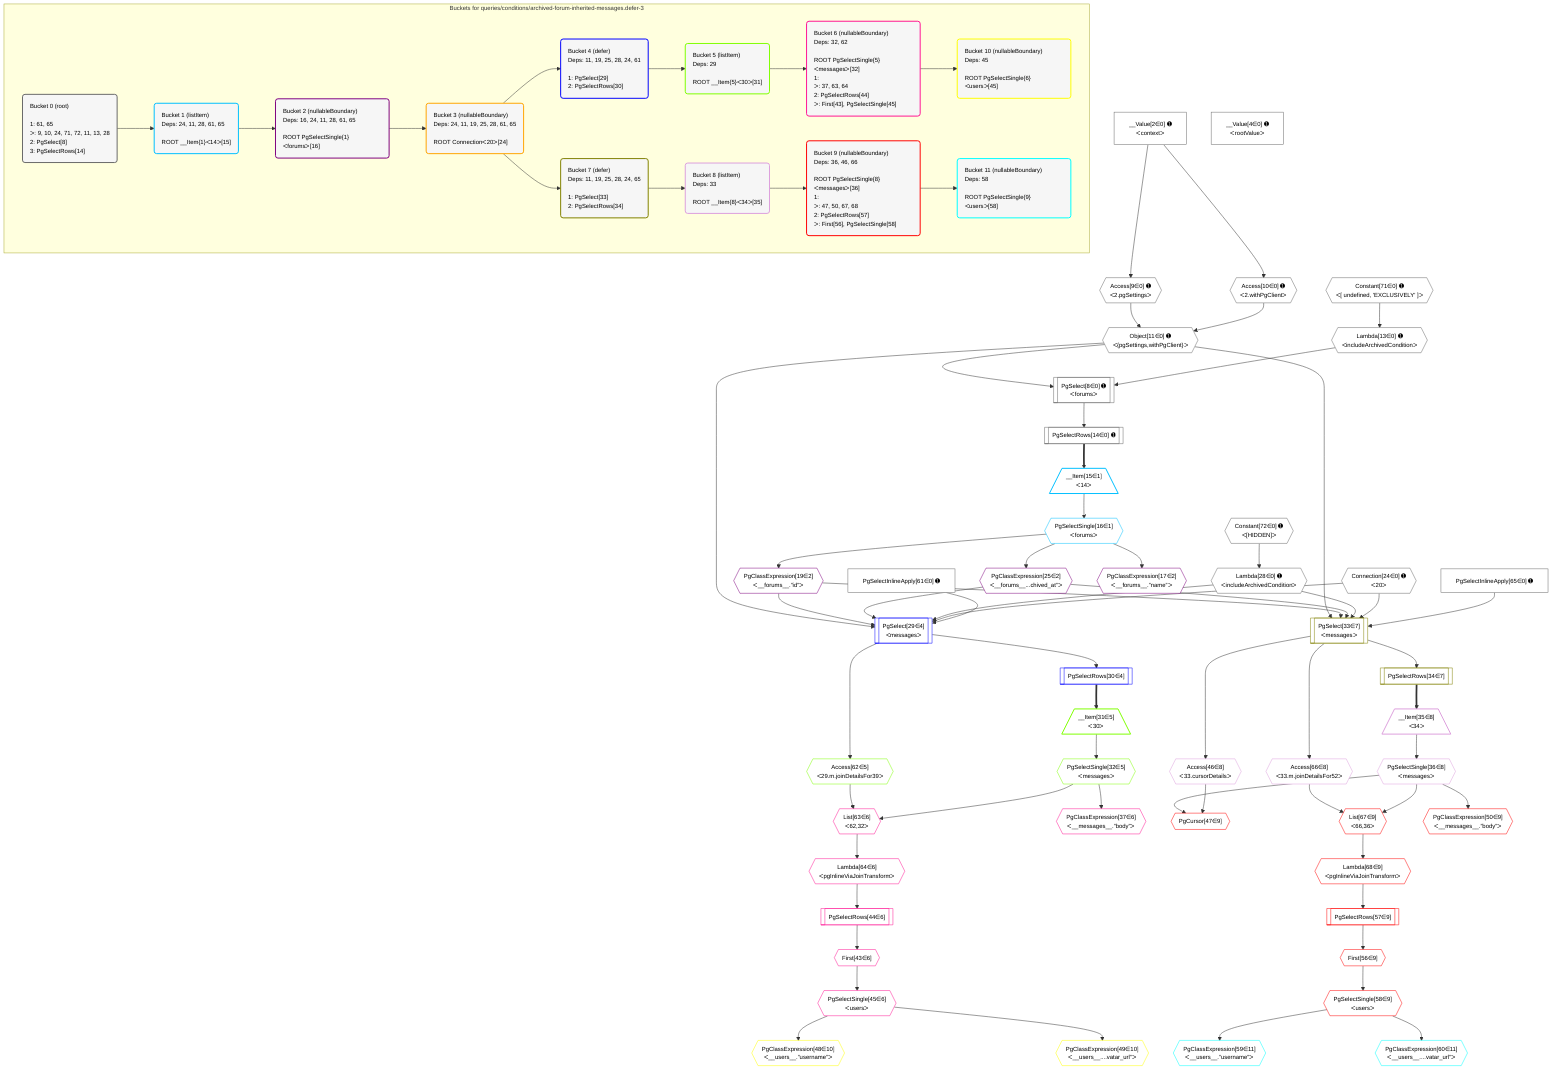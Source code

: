 %%{init: {'themeVariables': { 'fontSize': '12px'}}}%%
graph TD
    classDef path fill:#eee,stroke:#000,color:#000
    classDef plan fill:#fff,stroke-width:1px,color:#000
    classDef itemplan fill:#fff,stroke-width:2px,color:#000
    classDef unbatchedplan fill:#dff,stroke-width:1px,color:#000
    classDef sideeffectplan fill:#fcc,stroke-width:2px,color:#000
    classDef bucket fill:#f6f6f6,color:#000,stroke-width:2px,text-align:left


    %% plan dependencies
    PgSelect8[["PgSelect[8∈0] ➊<br />ᐸforumsᐳ"]]:::plan
    Object11{{"Object[11∈0] ➊<br />ᐸ{pgSettings,withPgClient}ᐳ"}}:::plan
    Lambda13{{"Lambda[13∈0] ➊<br />ᐸincludeArchivedConditionᐳ"}}:::plan
    Object11 & Lambda13 --> PgSelect8
    Access9{{"Access[9∈0] ➊<br />ᐸ2.pgSettingsᐳ"}}:::plan
    Access10{{"Access[10∈0] ➊<br />ᐸ2.withPgClientᐳ"}}:::plan
    Access9 & Access10 --> Object11
    __Value2["__Value[2∈0] ➊<br />ᐸcontextᐳ"]:::plan
    __Value2 --> Access9
    __Value2 --> Access10
    Constant71{{"Constant[71∈0] ➊<br />ᐸ[ undefined, 'EXCLUSIVELY' ]ᐳ"}}:::plan
    Constant71 --> Lambda13
    PgSelectRows14[["PgSelectRows[14∈0] ➊"]]:::plan
    PgSelect8 --> PgSelectRows14
    Lambda28{{"Lambda[28∈0] ➊<br />ᐸincludeArchivedConditionᐳ"}}:::plan
    Constant72{{"Constant[72∈0] ➊<br />ᐸ[HIDDEN]ᐳ"}}:::plan
    Constant72 --> Lambda28
    __Value4["__Value[4∈0] ➊<br />ᐸrootValueᐳ"]:::plan
    Connection24{{"Connection[24∈0] ➊<br />ᐸ20ᐳ"}}:::plan
    PgSelectInlineApply61["PgSelectInlineApply[61∈0] ➊"]:::plan
    PgSelectInlineApply65["PgSelectInlineApply[65∈0] ➊"]:::plan
    __Item15[/"__Item[15∈1]<br />ᐸ14ᐳ"\]:::itemplan
    PgSelectRows14 ==> __Item15
    PgSelectSingle16{{"PgSelectSingle[16∈1]<br />ᐸforumsᐳ"}}:::plan
    __Item15 --> PgSelectSingle16
    PgClassExpression17{{"PgClassExpression[17∈2]<br />ᐸ__forums__.”name”ᐳ"}}:::plan
    PgSelectSingle16 --> PgClassExpression17
    PgClassExpression19{{"PgClassExpression[19∈2]<br />ᐸ__forums__.”id”ᐳ"}}:::plan
    PgSelectSingle16 --> PgClassExpression19
    PgClassExpression25{{"PgClassExpression[25∈2]<br />ᐸ__forums__...chived_at”ᐳ"}}:::plan
    PgSelectSingle16 --> PgClassExpression25
    PgSelect29[["PgSelect[29∈4]<br />ᐸmessagesᐳ"]]:::plan
    Object11 & PgClassExpression19 & PgClassExpression25 & Lambda28 & Connection24 & PgSelectInlineApply61 --> PgSelect29
    PgSelectRows30[["PgSelectRows[30∈4]"]]:::plan
    PgSelect29 --> PgSelectRows30
    __Item31[/"__Item[31∈5]<br />ᐸ30ᐳ"\]:::itemplan
    PgSelectRows30 ==> __Item31
    PgSelectSingle32{{"PgSelectSingle[32∈5]<br />ᐸmessagesᐳ"}}:::plan
    __Item31 --> PgSelectSingle32
    Access62{{"Access[62∈5]<br />ᐸ29.m.joinDetailsFor39ᐳ"}}:::plan
    PgSelect29 --> Access62
    List63{{"List[63∈6]<br />ᐸ62,32ᐳ"}}:::plan
    Access62 & PgSelectSingle32 --> List63
    PgClassExpression37{{"PgClassExpression[37∈6]<br />ᐸ__messages__.”body”ᐳ"}}:::plan
    PgSelectSingle32 --> PgClassExpression37
    First43{{"First[43∈6]"}}:::plan
    PgSelectRows44[["PgSelectRows[44∈6]"]]:::plan
    PgSelectRows44 --> First43
    Lambda64{{"Lambda[64∈6]<br />ᐸpgInlineViaJoinTransformᐳ"}}:::plan
    Lambda64 --> PgSelectRows44
    PgSelectSingle45{{"PgSelectSingle[45∈6]<br />ᐸusersᐳ"}}:::plan
    First43 --> PgSelectSingle45
    List63 --> Lambda64
    PgClassExpression48{{"PgClassExpression[48∈10]<br />ᐸ__users__.”username”ᐳ"}}:::plan
    PgSelectSingle45 --> PgClassExpression48
    PgClassExpression49{{"PgClassExpression[49∈10]<br />ᐸ__users__....vatar_url”ᐳ"}}:::plan
    PgSelectSingle45 --> PgClassExpression49
    PgSelect33[["PgSelect[33∈7]<br />ᐸmessagesᐳ"]]:::plan
    Object11 & PgClassExpression19 & PgClassExpression25 & Lambda28 & Connection24 & PgSelectInlineApply65 --> PgSelect33
    PgSelectRows34[["PgSelectRows[34∈7]"]]:::plan
    PgSelect33 --> PgSelectRows34
    __Item35[/"__Item[35∈8]<br />ᐸ34ᐳ"\]:::itemplan
    PgSelectRows34 ==> __Item35
    PgSelectSingle36{{"PgSelectSingle[36∈8]<br />ᐸmessagesᐳ"}}:::plan
    __Item35 --> PgSelectSingle36
    Access46{{"Access[46∈8]<br />ᐸ33.cursorDetailsᐳ"}}:::plan
    PgSelect33 --> Access46
    Access66{{"Access[66∈8]<br />ᐸ33.m.joinDetailsFor52ᐳ"}}:::plan
    PgSelect33 --> Access66
    PgCursor47{{"PgCursor[47∈9]"}}:::plan
    PgSelectSingle36 & Access46 --> PgCursor47
    List67{{"List[67∈9]<br />ᐸ66,36ᐳ"}}:::plan
    Access66 & PgSelectSingle36 --> List67
    PgClassExpression50{{"PgClassExpression[50∈9]<br />ᐸ__messages__.”body”ᐳ"}}:::plan
    PgSelectSingle36 --> PgClassExpression50
    First56{{"First[56∈9]"}}:::plan
    PgSelectRows57[["PgSelectRows[57∈9]"]]:::plan
    PgSelectRows57 --> First56
    Lambda68{{"Lambda[68∈9]<br />ᐸpgInlineViaJoinTransformᐳ"}}:::plan
    Lambda68 --> PgSelectRows57
    PgSelectSingle58{{"PgSelectSingle[58∈9]<br />ᐸusersᐳ"}}:::plan
    First56 --> PgSelectSingle58
    List67 --> Lambda68
    PgClassExpression59{{"PgClassExpression[59∈11]<br />ᐸ__users__.”username”ᐳ"}}:::plan
    PgSelectSingle58 --> PgClassExpression59
    PgClassExpression60{{"PgClassExpression[60∈11]<br />ᐸ__users__....vatar_url”ᐳ"}}:::plan
    PgSelectSingle58 --> PgClassExpression60

    %% define steps

    subgraph "Buckets for queries/conditions/archived-forum-inherited-messages.defer-3"
    Bucket0("Bucket 0 (root)<br /><br />1: 61, 65<br />ᐳ: 9, 10, 24, 71, 72, 11, 13, 28<br />2: PgSelect[8]<br />3: PgSelectRows[14]"):::bucket
    classDef bucket0 stroke:#696969
    class Bucket0,__Value2,__Value4,PgSelect8,Access9,Access10,Object11,Lambda13,PgSelectRows14,Connection24,Lambda28,PgSelectInlineApply61,PgSelectInlineApply65,Constant71,Constant72 bucket0
    Bucket1("Bucket 1 (listItem)<br />Deps: 24, 11, 28, 61, 65<br /><br />ROOT __Item{1}ᐸ14ᐳ[15]"):::bucket
    classDef bucket1 stroke:#00bfff
    class Bucket1,__Item15,PgSelectSingle16 bucket1
    Bucket2("Bucket 2 (nullableBoundary)<br />Deps: 16, 24, 11, 28, 61, 65<br /><br />ROOT PgSelectSingle{1}ᐸforumsᐳ[16]"):::bucket
    classDef bucket2 stroke:#7f007f
    class Bucket2,PgClassExpression17,PgClassExpression19,PgClassExpression25 bucket2
    Bucket3("Bucket 3 (nullableBoundary)<br />Deps: 24, 11, 19, 25, 28, 61, 65<br /><br />ROOT Connectionᐸ20ᐳ[24]"):::bucket
    classDef bucket3 stroke:#ffa500
    class Bucket3 bucket3
    Bucket4("Bucket 4 (defer)<br />Deps: 11, 19, 25, 28, 24, 61<br /><br />1: PgSelect[29]<br />2: PgSelectRows[30]"):::bucket
    classDef bucket4 stroke:#0000ff
    class Bucket4,PgSelect29,PgSelectRows30 bucket4
    Bucket5("Bucket 5 (listItem)<br />Deps: 29<br /><br />ROOT __Item{5}ᐸ30ᐳ[31]"):::bucket
    classDef bucket5 stroke:#7fff00
    class Bucket5,__Item31,PgSelectSingle32,Access62 bucket5
    Bucket6("Bucket 6 (nullableBoundary)<br />Deps: 32, 62<br /><br />ROOT PgSelectSingle{5}ᐸmessagesᐳ[32]<br />1: <br />ᐳ: 37, 63, 64<br />2: PgSelectRows[44]<br />ᐳ: First[43], PgSelectSingle[45]"):::bucket
    classDef bucket6 stroke:#ff1493
    class Bucket6,PgClassExpression37,First43,PgSelectRows44,PgSelectSingle45,List63,Lambda64 bucket6
    Bucket7("Bucket 7 (defer)<br />Deps: 11, 19, 25, 28, 24, 65<br /><br />1: PgSelect[33]<br />2: PgSelectRows[34]"):::bucket
    classDef bucket7 stroke:#808000
    class Bucket7,PgSelect33,PgSelectRows34 bucket7
    Bucket8("Bucket 8 (listItem)<br />Deps: 33<br /><br />ROOT __Item{8}ᐸ34ᐳ[35]"):::bucket
    classDef bucket8 stroke:#dda0dd
    class Bucket8,__Item35,PgSelectSingle36,Access46,Access66 bucket8
    Bucket9("Bucket 9 (nullableBoundary)<br />Deps: 36, 46, 66<br /><br />ROOT PgSelectSingle{8}ᐸmessagesᐳ[36]<br />1: <br />ᐳ: 47, 50, 67, 68<br />2: PgSelectRows[57]<br />ᐳ: First[56], PgSelectSingle[58]"):::bucket
    classDef bucket9 stroke:#ff0000
    class Bucket9,PgCursor47,PgClassExpression50,First56,PgSelectRows57,PgSelectSingle58,List67,Lambda68 bucket9
    Bucket10("Bucket 10 (nullableBoundary)<br />Deps: 45<br /><br />ROOT PgSelectSingle{6}ᐸusersᐳ[45]"):::bucket
    classDef bucket10 stroke:#ffff00
    class Bucket10,PgClassExpression48,PgClassExpression49 bucket10
    Bucket11("Bucket 11 (nullableBoundary)<br />Deps: 58<br /><br />ROOT PgSelectSingle{9}ᐸusersᐳ[58]"):::bucket
    classDef bucket11 stroke:#00ffff
    class Bucket11,PgClassExpression59,PgClassExpression60 bucket11
    Bucket0 --> Bucket1
    Bucket1 --> Bucket2
    Bucket2 --> Bucket3
    Bucket3 --> Bucket4 & Bucket7
    Bucket4 --> Bucket5
    Bucket5 --> Bucket6
    Bucket6 --> Bucket10
    Bucket7 --> Bucket8
    Bucket8 --> Bucket9
    Bucket9 --> Bucket11
    end